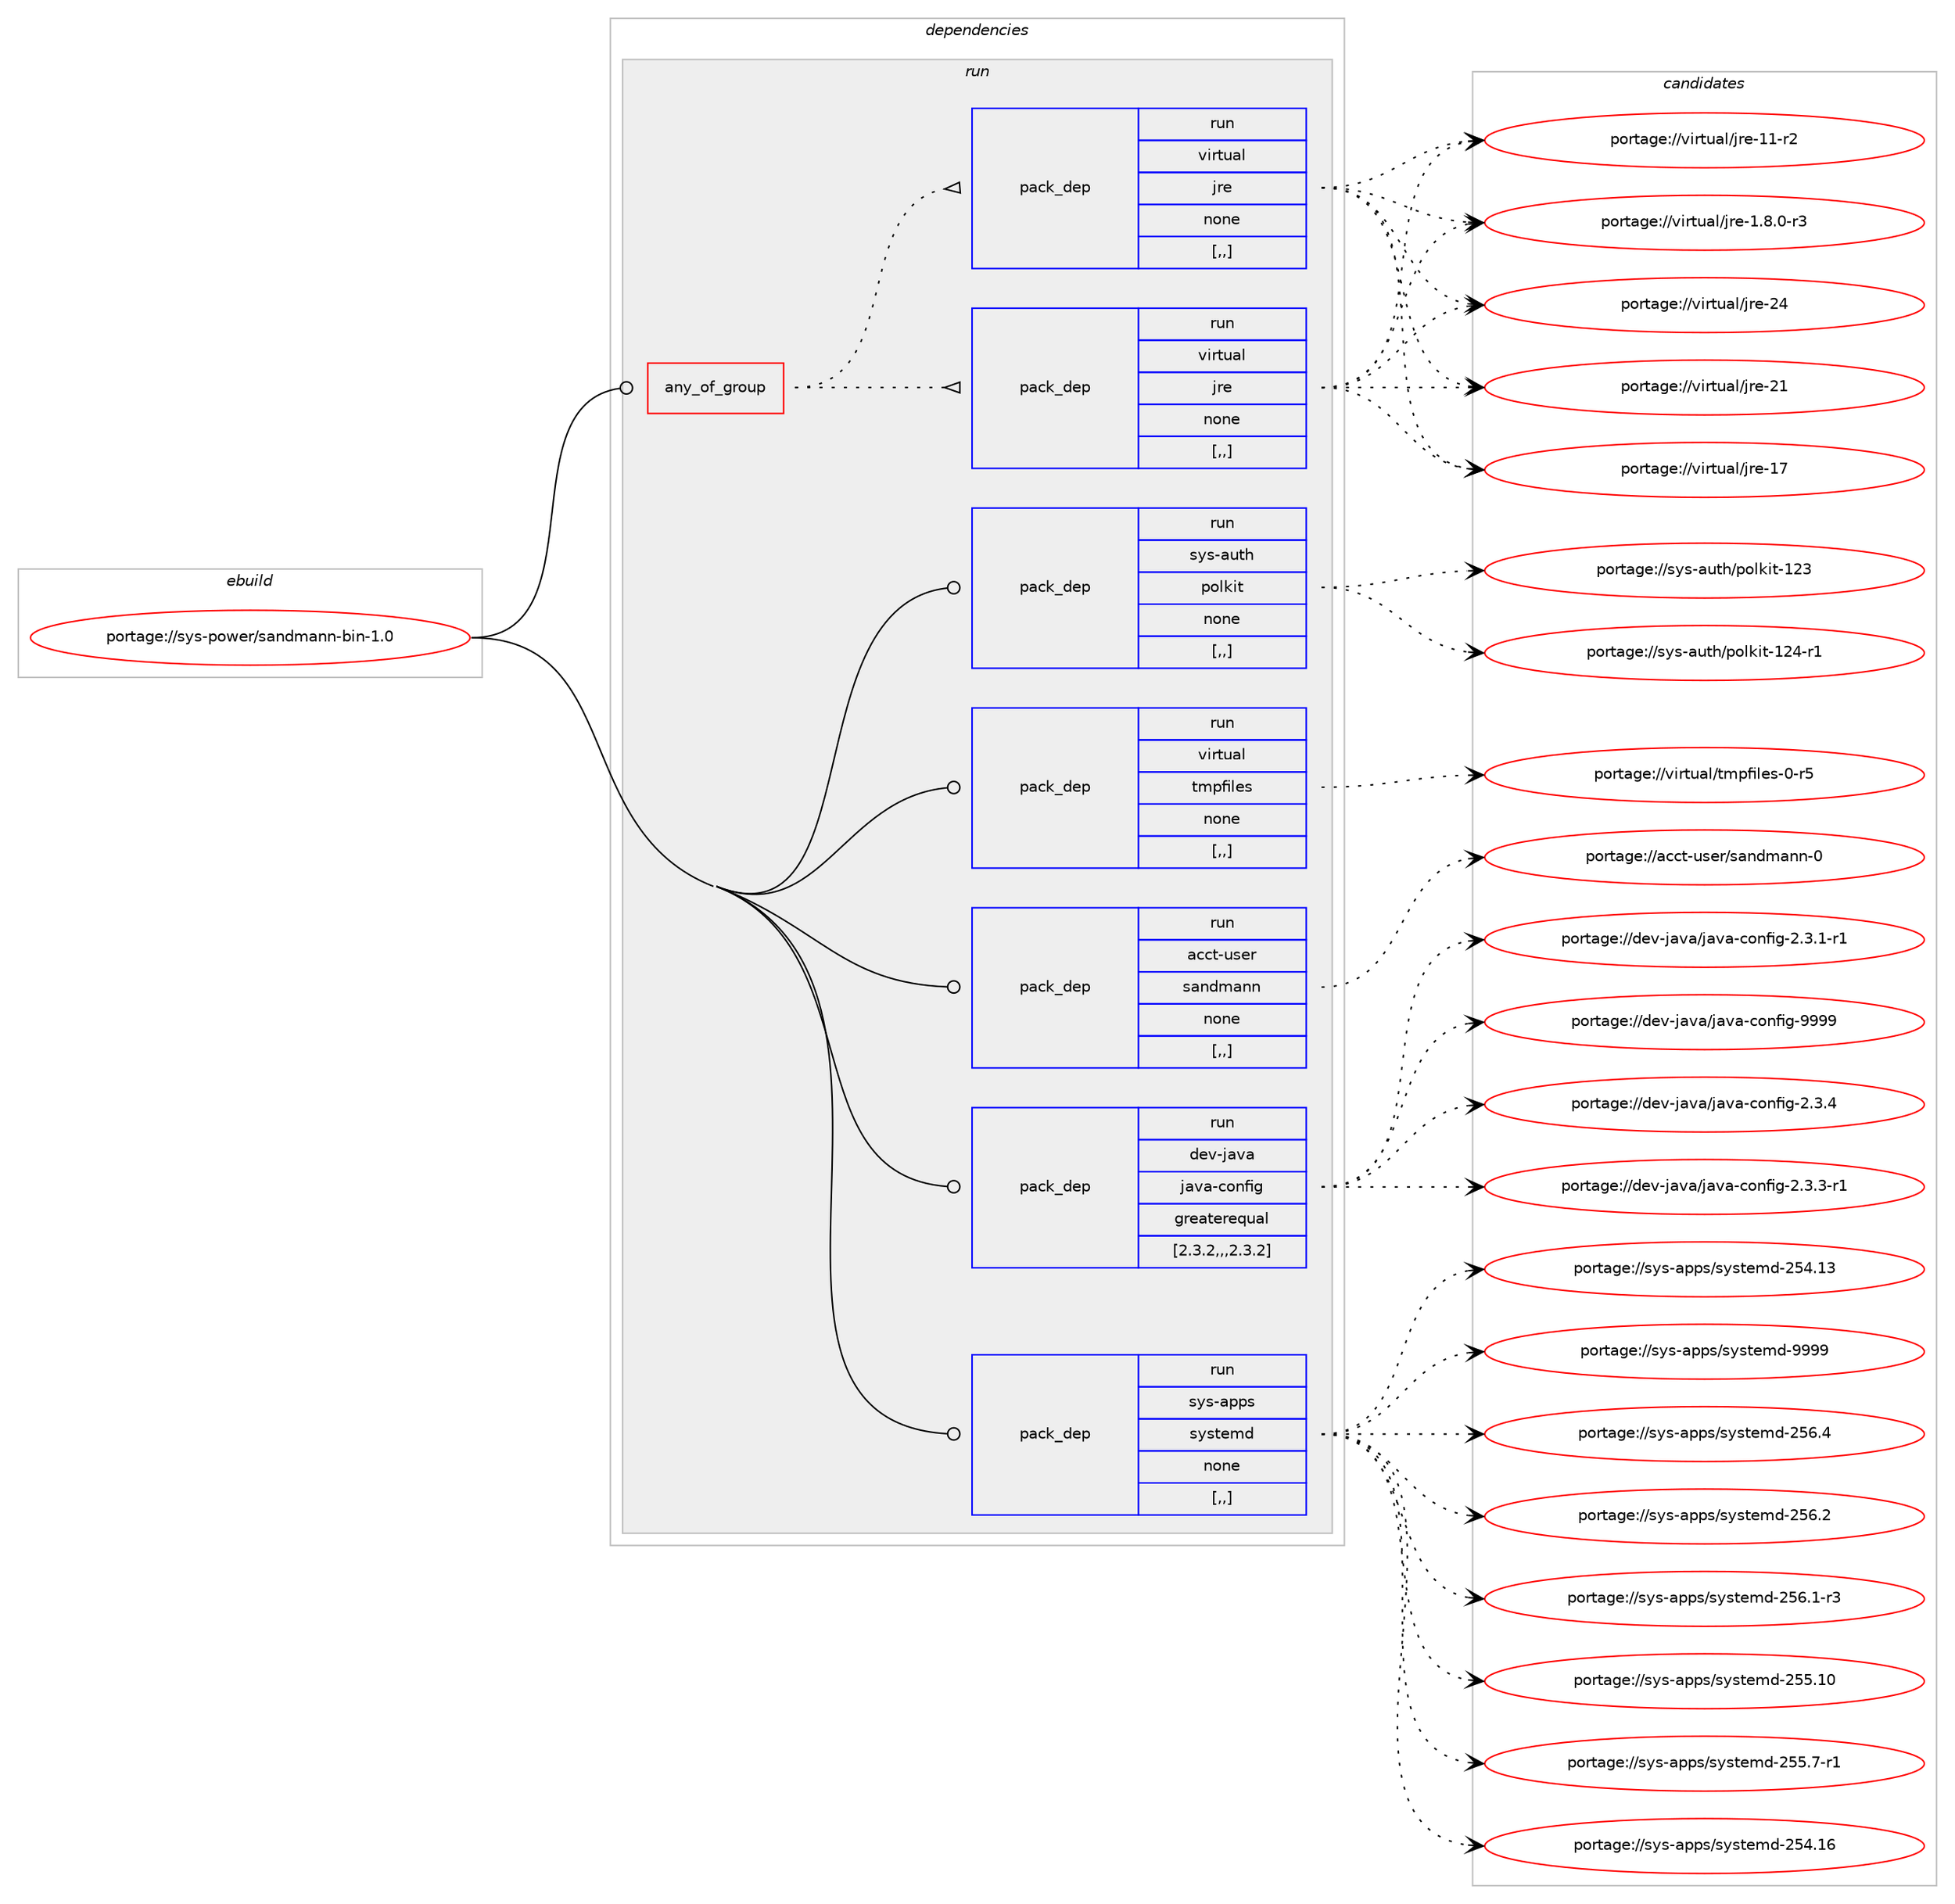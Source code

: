 digraph prolog {

# *************
# Graph options
# *************

newrank=true;
concentrate=true;
compound=true;
graph [rankdir=LR,fontname=Helvetica,fontsize=10,ranksep=1.5];#, ranksep=2.5, nodesep=0.2];
edge  [arrowhead=vee];
node  [fontname=Helvetica,fontsize=10];

# **********
# The ebuild
# **********

subgraph cluster_leftcol {
color=gray;
label=<<i>ebuild</i>>;
id [label="portage://sys-power/sandmann-bin-1.0", color=red, width=4, href="../sys-power/sandmann-bin-1.0.svg"];
}

# ****************
# The dependencies
# ****************

subgraph cluster_midcol {
color=gray;
label=<<i>dependencies</i>>;
subgraph cluster_compile {
fillcolor="#eeeeee";
style=filled;
label=<<i>compile</i>>;
}
subgraph cluster_compileandrun {
fillcolor="#eeeeee";
style=filled;
label=<<i>compile and run</i>>;
}
subgraph cluster_run {
fillcolor="#eeeeee";
style=filled;
label=<<i>run</i>>;
subgraph any2776 {
dependency442909 [label=<<TABLE BORDER="0" CELLBORDER="1" CELLSPACING="0" CELLPADDING="4"><TR><TD CELLPADDING="10">any_of_group</TD></TR></TABLE>>, shape=none, color=red];subgraph pack321612 {
dependency442910 [label=<<TABLE BORDER="0" CELLBORDER="1" CELLSPACING="0" CELLPADDING="4" WIDTH="220"><TR><TD ROWSPAN="6" CELLPADDING="30">pack_dep</TD></TR><TR><TD WIDTH="110">run</TD></TR><TR><TD>virtual</TD></TR><TR><TD>jre</TD></TR><TR><TD>none</TD></TR><TR><TD>[,,]</TD></TR></TABLE>>, shape=none, color=blue];
}
dependency442909:e -> dependency442910:w [weight=20,style="dotted",arrowhead="oinv"];
subgraph pack321613 {
dependency442911 [label=<<TABLE BORDER="0" CELLBORDER="1" CELLSPACING="0" CELLPADDING="4" WIDTH="220"><TR><TD ROWSPAN="6" CELLPADDING="30">pack_dep</TD></TR><TR><TD WIDTH="110">run</TD></TR><TR><TD>virtual</TD></TR><TR><TD>jre</TD></TR><TR><TD>none</TD></TR><TR><TD>[,,]</TD></TR></TABLE>>, shape=none, color=blue];
}
dependency442909:e -> dependency442911:w [weight=20,style="dotted",arrowhead="oinv"];
}
id:e -> dependency442909:w [weight=20,style="solid",arrowhead="odot"];
subgraph pack321614 {
dependency442912 [label=<<TABLE BORDER="0" CELLBORDER="1" CELLSPACING="0" CELLPADDING="4" WIDTH="220"><TR><TD ROWSPAN="6" CELLPADDING="30">pack_dep</TD></TR><TR><TD WIDTH="110">run</TD></TR><TR><TD>acct-user</TD></TR><TR><TD>sandmann</TD></TR><TR><TD>none</TD></TR><TR><TD>[,,]</TD></TR></TABLE>>, shape=none, color=blue];
}
id:e -> dependency442912:w [weight=20,style="solid",arrowhead="odot"];
subgraph pack321615 {
dependency442913 [label=<<TABLE BORDER="0" CELLBORDER="1" CELLSPACING="0" CELLPADDING="4" WIDTH="220"><TR><TD ROWSPAN="6" CELLPADDING="30">pack_dep</TD></TR><TR><TD WIDTH="110">run</TD></TR><TR><TD>dev-java</TD></TR><TR><TD>java-config</TD></TR><TR><TD>greaterequal</TD></TR><TR><TD>[2.3.2,,,2.3.2]</TD></TR></TABLE>>, shape=none, color=blue];
}
id:e -> dependency442913:w [weight=20,style="solid",arrowhead="odot"];
subgraph pack321616 {
dependency442914 [label=<<TABLE BORDER="0" CELLBORDER="1" CELLSPACING="0" CELLPADDING="4" WIDTH="220"><TR><TD ROWSPAN="6" CELLPADDING="30">pack_dep</TD></TR><TR><TD WIDTH="110">run</TD></TR><TR><TD>sys-apps</TD></TR><TR><TD>systemd</TD></TR><TR><TD>none</TD></TR><TR><TD>[,,]</TD></TR></TABLE>>, shape=none, color=blue];
}
id:e -> dependency442914:w [weight=20,style="solid",arrowhead="odot"];
subgraph pack321617 {
dependency442915 [label=<<TABLE BORDER="0" CELLBORDER="1" CELLSPACING="0" CELLPADDING="4" WIDTH="220"><TR><TD ROWSPAN="6" CELLPADDING="30">pack_dep</TD></TR><TR><TD WIDTH="110">run</TD></TR><TR><TD>sys-auth</TD></TR><TR><TD>polkit</TD></TR><TR><TD>none</TD></TR><TR><TD>[,,]</TD></TR></TABLE>>, shape=none, color=blue];
}
id:e -> dependency442915:w [weight=20,style="solid",arrowhead="odot"];
subgraph pack321618 {
dependency442916 [label=<<TABLE BORDER="0" CELLBORDER="1" CELLSPACING="0" CELLPADDING="4" WIDTH="220"><TR><TD ROWSPAN="6" CELLPADDING="30">pack_dep</TD></TR><TR><TD WIDTH="110">run</TD></TR><TR><TD>virtual</TD></TR><TR><TD>tmpfiles</TD></TR><TR><TD>none</TD></TR><TR><TD>[,,]</TD></TR></TABLE>>, shape=none, color=blue];
}
id:e -> dependency442916:w [weight=20,style="solid",arrowhead="odot"];
}
}

# **************
# The candidates
# **************

subgraph cluster_choices {
rank=same;
color=gray;
label=<<i>candidates</i>>;

subgraph choice321612 {
color=black;
nodesep=1;
choice1181051141161179710847106114101455052 [label="portage://virtual/jre-24", color=red, width=4,href="../virtual/jre-24.svg"];
choice1181051141161179710847106114101455049 [label="portage://virtual/jre-21", color=red, width=4,href="../virtual/jre-21.svg"];
choice1181051141161179710847106114101454955 [label="portage://virtual/jre-17", color=red, width=4,href="../virtual/jre-17.svg"];
choice11810511411611797108471061141014549494511450 [label="portage://virtual/jre-11-r2", color=red, width=4,href="../virtual/jre-11-r2.svg"];
choice11810511411611797108471061141014549465646484511451 [label="portage://virtual/jre-1.8.0-r3", color=red, width=4,href="../virtual/jre-1.8.0-r3.svg"];
dependency442910:e -> choice1181051141161179710847106114101455052:w [style=dotted,weight="100"];
dependency442910:e -> choice1181051141161179710847106114101455049:w [style=dotted,weight="100"];
dependency442910:e -> choice1181051141161179710847106114101454955:w [style=dotted,weight="100"];
dependency442910:e -> choice11810511411611797108471061141014549494511450:w [style=dotted,weight="100"];
dependency442910:e -> choice11810511411611797108471061141014549465646484511451:w [style=dotted,weight="100"];
}
subgraph choice321613 {
color=black;
nodesep=1;
choice1181051141161179710847106114101455052 [label="portage://virtual/jre-24", color=red, width=4,href="../virtual/jre-24.svg"];
choice1181051141161179710847106114101455049 [label="portage://virtual/jre-21", color=red, width=4,href="../virtual/jre-21.svg"];
choice1181051141161179710847106114101454955 [label="portage://virtual/jre-17", color=red, width=4,href="../virtual/jre-17.svg"];
choice11810511411611797108471061141014549494511450 [label="portage://virtual/jre-11-r2", color=red, width=4,href="../virtual/jre-11-r2.svg"];
choice11810511411611797108471061141014549465646484511451 [label="portage://virtual/jre-1.8.0-r3", color=red, width=4,href="../virtual/jre-1.8.0-r3.svg"];
dependency442911:e -> choice1181051141161179710847106114101455052:w [style=dotted,weight="100"];
dependency442911:e -> choice1181051141161179710847106114101455049:w [style=dotted,weight="100"];
dependency442911:e -> choice1181051141161179710847106114101454955:w [style=dotted,weight="100"];
dependency442911:e -> choice11810511411611797108471061141014549494511450:w [style=dotted,weight="100"];
dependency442911:e -> choice11810511411611797108471061141014549465646484511451:w [style=dotted,weight="100"];
}
subgraph choice321614 {
color=black;
nodesep=1;
choice979999116451171151011144711597110100109971101104548 [label="portage://acct-user/sandmann-0", color=red, width=4,href="../acct-user/sandmann-0.svg"];
dependency442912:e -> choice979999116451171151011144711597110100109971101104548:w [style=dotted,weight="100"];
}
subgraph choice321615 {
color=black;
nodesep=1;
choice10010111845106971189747106971189745991111101021051034557575757 [label="portage://dev-java/java-config-9999", color=red, width=4,href="../dev-java/java-config-9999.svg"];
choice1001011184510697118974710697118974599111110102105103455046514652 [label="portage://dev-java/java-config-2.3.4", color=red, width=4,href="../dev-java/java-config-2.3.4.svg"];
choice10010111845106971189747106971189745991111101021051034550465146514511449 [label="portage://dev-java/java-config-2.3.3-r1", color=red, width=4,href="../dev-java/java-config-2.3.3-r1.svg"];
choice10010111845106971189747106971189745991111101021051034550465146494511449 [label="portage://dev-java/java-config-2.3.1-r1", color=red, width=4,href="../dev-java/java-config-2.3.1-r1.svg"];
dependency442913:e -> choice10010111845106971189747106971189745991111101021051034557575757:w [style=dotted,weight="100"];
dependency442913:e -> choice1001011184510697118974710697118974599111110102105103455046514652:w [style=dotted,weight="100"];
dependency442913:e -> choice10010111845106971189747106971189745991111101021051034550465146514511449:w [style=dotted,weight="100"];
dependency442913:e -> choice10010111845106971189747106971189745991111101021051034550465146494511449:w [style=dotted,weight="100"];
}
subgraph choice321616 {
color=black;
nodesep=1;
choice1151211154597112112115471151211151161011091004557575757 [label="portage://sys-apps/systemd-9999", color=red, width=4,href="../sys-apps/systemd-9999.svg"];
choice115121115459711211211547115121115116101109100455053544652 [label="portage://sys-apps/systemd-256.4", color=red, width=4,href="../sys-apps/systemd-256.4.svg"];
choice115121115459711211211547115121115116101109100455053544650 [label="portage://sys-apps/systemd-256.2", color=red, width=4,href="../sys-apps/systemd-256.2.svg"];
choice1151211154597112112115471151211151161011091004550535446494511451 [label="portage://sys-apps/systemd-256.1-r3", color=red, width=4,href="../sys-apps/systemd-256.1-r3.svg"];
choice11512111545971121121154711512111511610110910045505353464948 [label="portage://sys-apps/systemd-255.10", color=red, width=4,href="../sys-apps/systemd-255.10.svg"];
choice1151211154597112112115471151211151161011091004550535346554511449 [label="portage://sys-apps/systemd-255.7-r1", color=red, width=4,href="../sys-apps/systemd-255.7-r1.svg"];
choice11512111545971121121154711512111511610110910045505352464954 [label="portage://sys-apps/systemd-254.16", color=red, width=4,href="../sys-apps/systemd-254.16.svg"];
choice11512111545971121121154711512111511610110910045505352464951 [label="portage://sys-apps/systemd-254.13", color=red, width=4,href="../sys-apps/systemd-254.13.svg"];
dependency442914:e -> choice1151211154597112112115471151211151161011091004557575757:w [style=dotted,weight="100"];
dependency442914:e -> choice115121115459711211211547115121115116101109100455053544652:w [style=dotted,weight="100"];
dependency442914:e -> choice115121115459711211211547115121115116101109100455053544650:w [style=dotted,weight="100"];
dependency442914:e -> choice1151211154597112112115471151211151161011091004550535446494511451:w [style=dotted,weight="100"];
dependency442914:e -> choice11512111545971121121154711512111511610110910045505353464948:w [style=dotted,weight="100"];
dependency442914:e -> choice1151211154597112112115471151211151161011091004550535346554511449:w [style=dotted,weight="100"];
dependency442914:e -> choice11512111545971121121154711512111511610110910045505352464954:w [style=dotted,weight="100"];
dependency442914:e -> choice11512111545971121121154711512111511610110910045505352464951:w [style=dotted,weight="100"];
}
subgraph choice321617 {
color=black;
nodesep=1;
choice115121115459711711610447112111108107105116454950524511449 [label="portage://sys-auth/polkit-124-r1", color=red, width=4,href="../sys-auth/polkit-124-r1.svg"];
choice11512111545971171161044711211110810710511645495051 [label="portage://sys-auth/polkit-123", color=red, width=4,href="../sys-auth/polkit-123.svg"];
dependency442915:e -> choice115121115459711711610447112111108107105116454950524511449:w [style=dotted,weight="100"];
dependency442915:e -> choice11512111545971171161044711211110810710511645495051:w [style=dotted,weight="100"];
}
subgraph choice321618 {
color=black;
nodesep=1;
choice118105114116117971084711610911210210510810111545484511453 [label="portage://virtual/tmpfiles-0-r5", color=red, width=4,href="../virtual/tmpfiles-0-r5.svg"];
dependency442916:e -> choice118105114116117971084711610911210210510810111545484511453:w [style=dotted,weight="100"];
}
}

}
